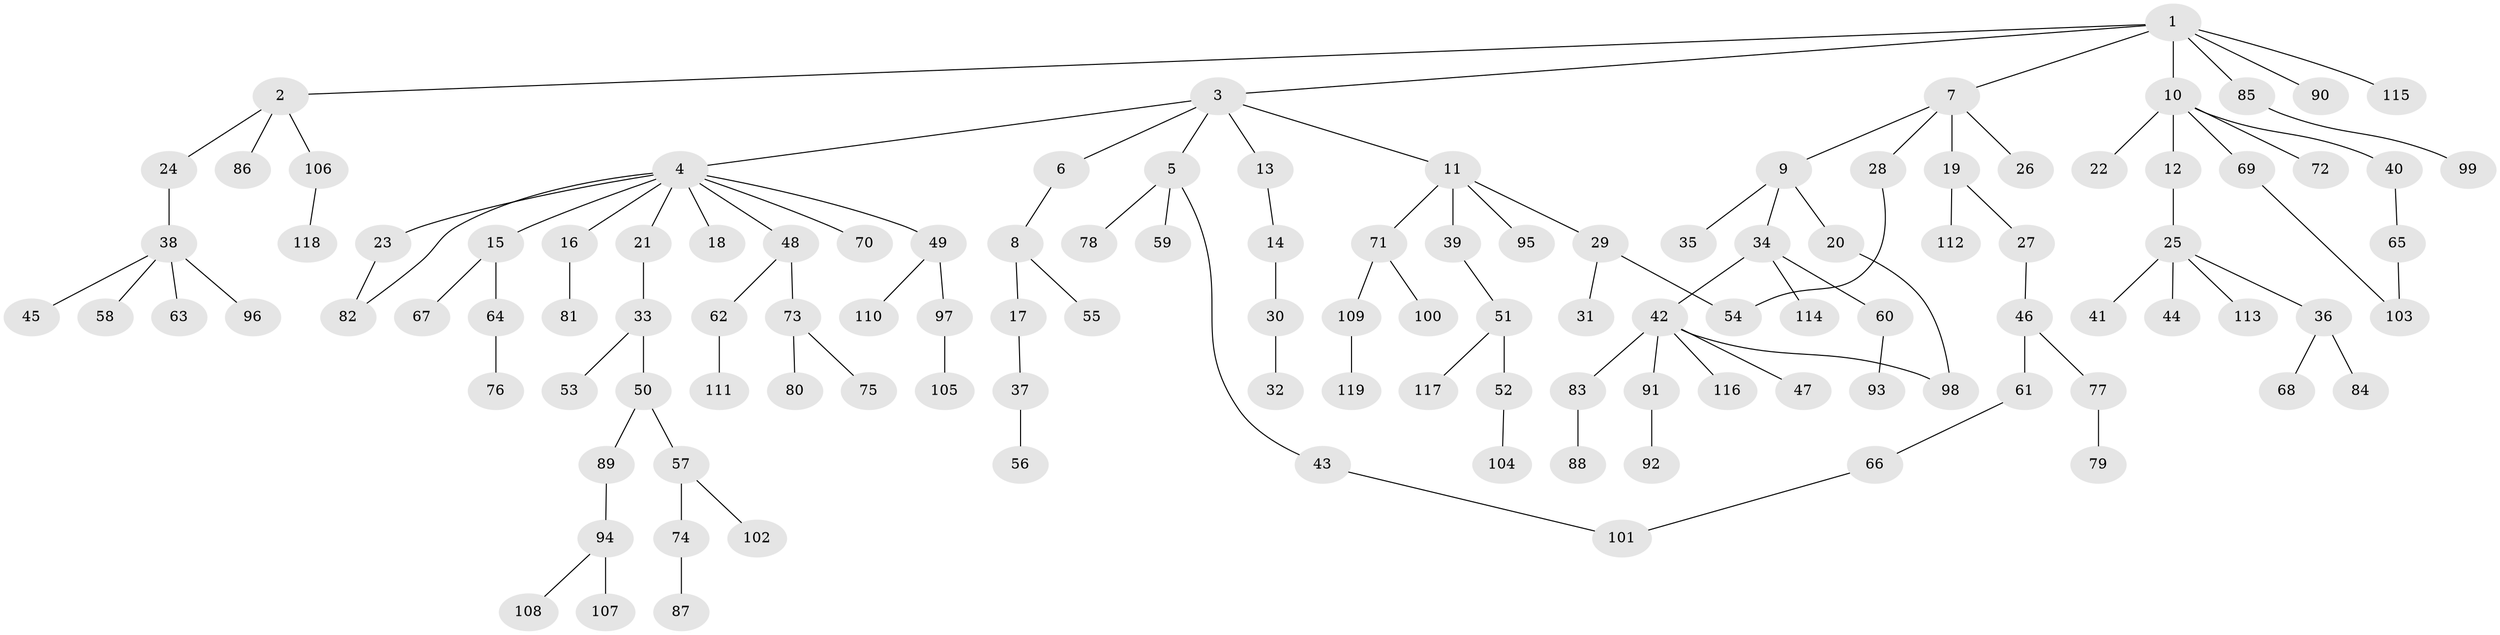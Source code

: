 // coarse degree distribution, {9: 0.01694915254237288, 1: 0.6610169491525424, 2: 0.288135593220339, 7: 0.01694915254237288, 29: 0.01694915254237288}
// Generated by graph-tools (version 1.1) at 2025/45/03/04/25 21:45:59]
// undirected, 119 vertices, 123 edges
graph export_dot {
graph [start="1"]
  node [color=gray90,style=filled];
  1;
  2;
  3;
  4;
  5;
  6;
  7;
  8;
  9;
  10;
  11;
  12;
  13;
  14;
  15;
  16;
  17;
  18;
  19;
  20;
  21;
  22;
  23;
  24;
  25;
  26;
  27;
  28;
  29;
  30;
  31;
  32;
  33;
  34;
  35;
  36;
  37;
  38;
  39;
  40;
  41;
  42;
  43;
  44;
  45;
  46;
  47;
  48;
  49;
  50;
  51;
  52;
  53;
  54;
  55;
  56;
  57;
  58;
  59;
  60;
  61;
  62;
  63;
  64;
  65;
  66;
  67;
  68;
  69;
  70;
  71;
  72;
  73;
  74;
  75;
  76;
  77;
  78;
  79;
  80;
  81;
  82;
  83;
  84;
  85;
  86;
  87;
  88;
  89;
  90;
  91;
  92;
  93;
  94;
  95;
  96;
  97;
  98;
  99;
  100;
  101;
  102;
  103;
  104;
  105;
  106;
  107;
  108;
  109;
  110;
  111;
  112;
  113;
  114;
  115;
  116;
  117;
  118;
  119;
  1 -- 2;
  1 -- 3;
  1 -- 7;
  1 -- 10;
  1 -- 85;
  1 -- 90;
  1 -- 115;
  2 -- 24;
  2 -- 86;
  2 -- 106;
  3 -- 4;
  3 -- 5;
  3 -- 6;
  3 -- 11;
  3 -- 13;
  4 -- 15;
  4 -- 16;
  4 -- 18;
  4 -- 21;
  4 -- 23;
  4 -- 48;
  4 -- 49;
  4 -- 70;
  4 -- 82;
  5 -- 43;
  5 -- 59;
  5 -- 78;
  6 -- 8;
  7 -- 9;
  7 -- 19;
  7 -- 26;
  7 -- 28;
  8 -- 17;
  8 -- 55;
  9 -- 20;
  9 -- 34;
  9 -- 35;
  10 -- 12;
  10 -- 22;
  10 -- 40;
  10 -- 69;
  10 -- 72;
  11 -- 29;
  11 -- 39;
  11 -- 71;
  11 -- 95;
  12 -- 25;
  13 -- 14;
  14 -- 30;
  15 -- 64;
  15 -- 67;
  16 -- 81;
  17 -- 37;
  19 -- 27;
  19 -- 112;
  20 -- 98;
  21 -- 33;
  23 -- 82;
  24 -- 38;
  25 -- 36;
  25 -- 41;
  25 -- 44;
  25 -- 113;
  27 -- 46;
  28 -- 54;
  29 -- 31;
  29 -- 54;
  30 -- 32;
  33 -- 50;
  33 -- 53;
  34 -- 42;
  34 -- 60;
  34 -- 114;
  36 -- 68;
  36 -- 84;
  37 -- 56;
  38 -- 45;
  38 -- 58;
  38 -- 63;
  38 -- 96;
  39 -- 51;
  40 -- 65;
  42 -- 47;
  42 -- 83;
  42 -- 91;
  42 -- 98;
  42 -- 116;
  43 -- 101;
  46 -- 61;
  46 -- 77;
  48 -- 62;
  48 -- 73;
  49 -- 97;
  49 -- 110;
  50 -- 57;
  50 -- 89;
  51 -- 52;
  51 -- 117;
  52 -- 104;
  57 -- 74;
  57 -- 102;
  60 -- 93;
  61 -- 66;
  62 -- 111;
  64 -- 76;
  65 -- 103;
  66 -- 101;
  69 -- 103;
  71 -- 100;
  71 -- 109;
  73 -- 75;
  73 -- 80;
  74 -- 87;
  77 -- 79;
  83 -- 88;
  85 -- 99;
  89 -- 94;
  91 -- 92;
  94 -- 107;
  94 -- 108;
  97 -- 105;
  106 -- 118;
  109 -- 119;
}
